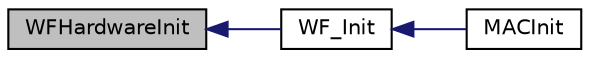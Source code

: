 digraph "WFHardwareInit"
{
  edge [fontname="Helvetica",fontsize="10",labelfontname="Helvetica",labelfontsize="10"];
  node [fontname="Helvetica",fontsize="10",shape=record];
  rankdir="LR";
  Node1 [label="WFHardwareInit",height=0.2,width=0.4,color="black", fillcolor="grey75", style="filled", fontcolor="black"];
  Node1 -> Node2 [dir="back",color="midnightblue",fontsize="10",style="solid",fontname="Helvetica"];
  Node2 [label="WF_Init",height=0.2,width=0.4,color="black", fillcolor="white", style="filled",URL="$_w_f_init_8c.html#a3c52cb8bd42cf87ccc32542fd9281c18"];
  Node2 -> Node3 [dir="back",color="midnightblue",fontsize="10",style="solid",fontname="Helvetica"];
  Node3 [label="MACInit",height=0.2,width=0.4,color="black", fillcolor="white", style="filled",URL="$_w_f_mac_8c.html#a26cccc5919dcabb5777c3f6127648e9f"];
}
